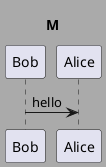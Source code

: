 {
  "sha1": "ktk9xgvvayjsighveop7zxmmisf68am",
  "insertion": {
    "when": "2024-06-03T18:59:33.360Z",
    "user": "plantuml@gmail.com"
  }
}
@startuml

skinparam footerFontColor yellow
skinparam footerFontSize 30
skinparam backgroundColor #AAAAAA

title M

Bob -> Alice : hello

'left footer
'this is a footer that is very very long but contains no information
'endfooter


@enduml
